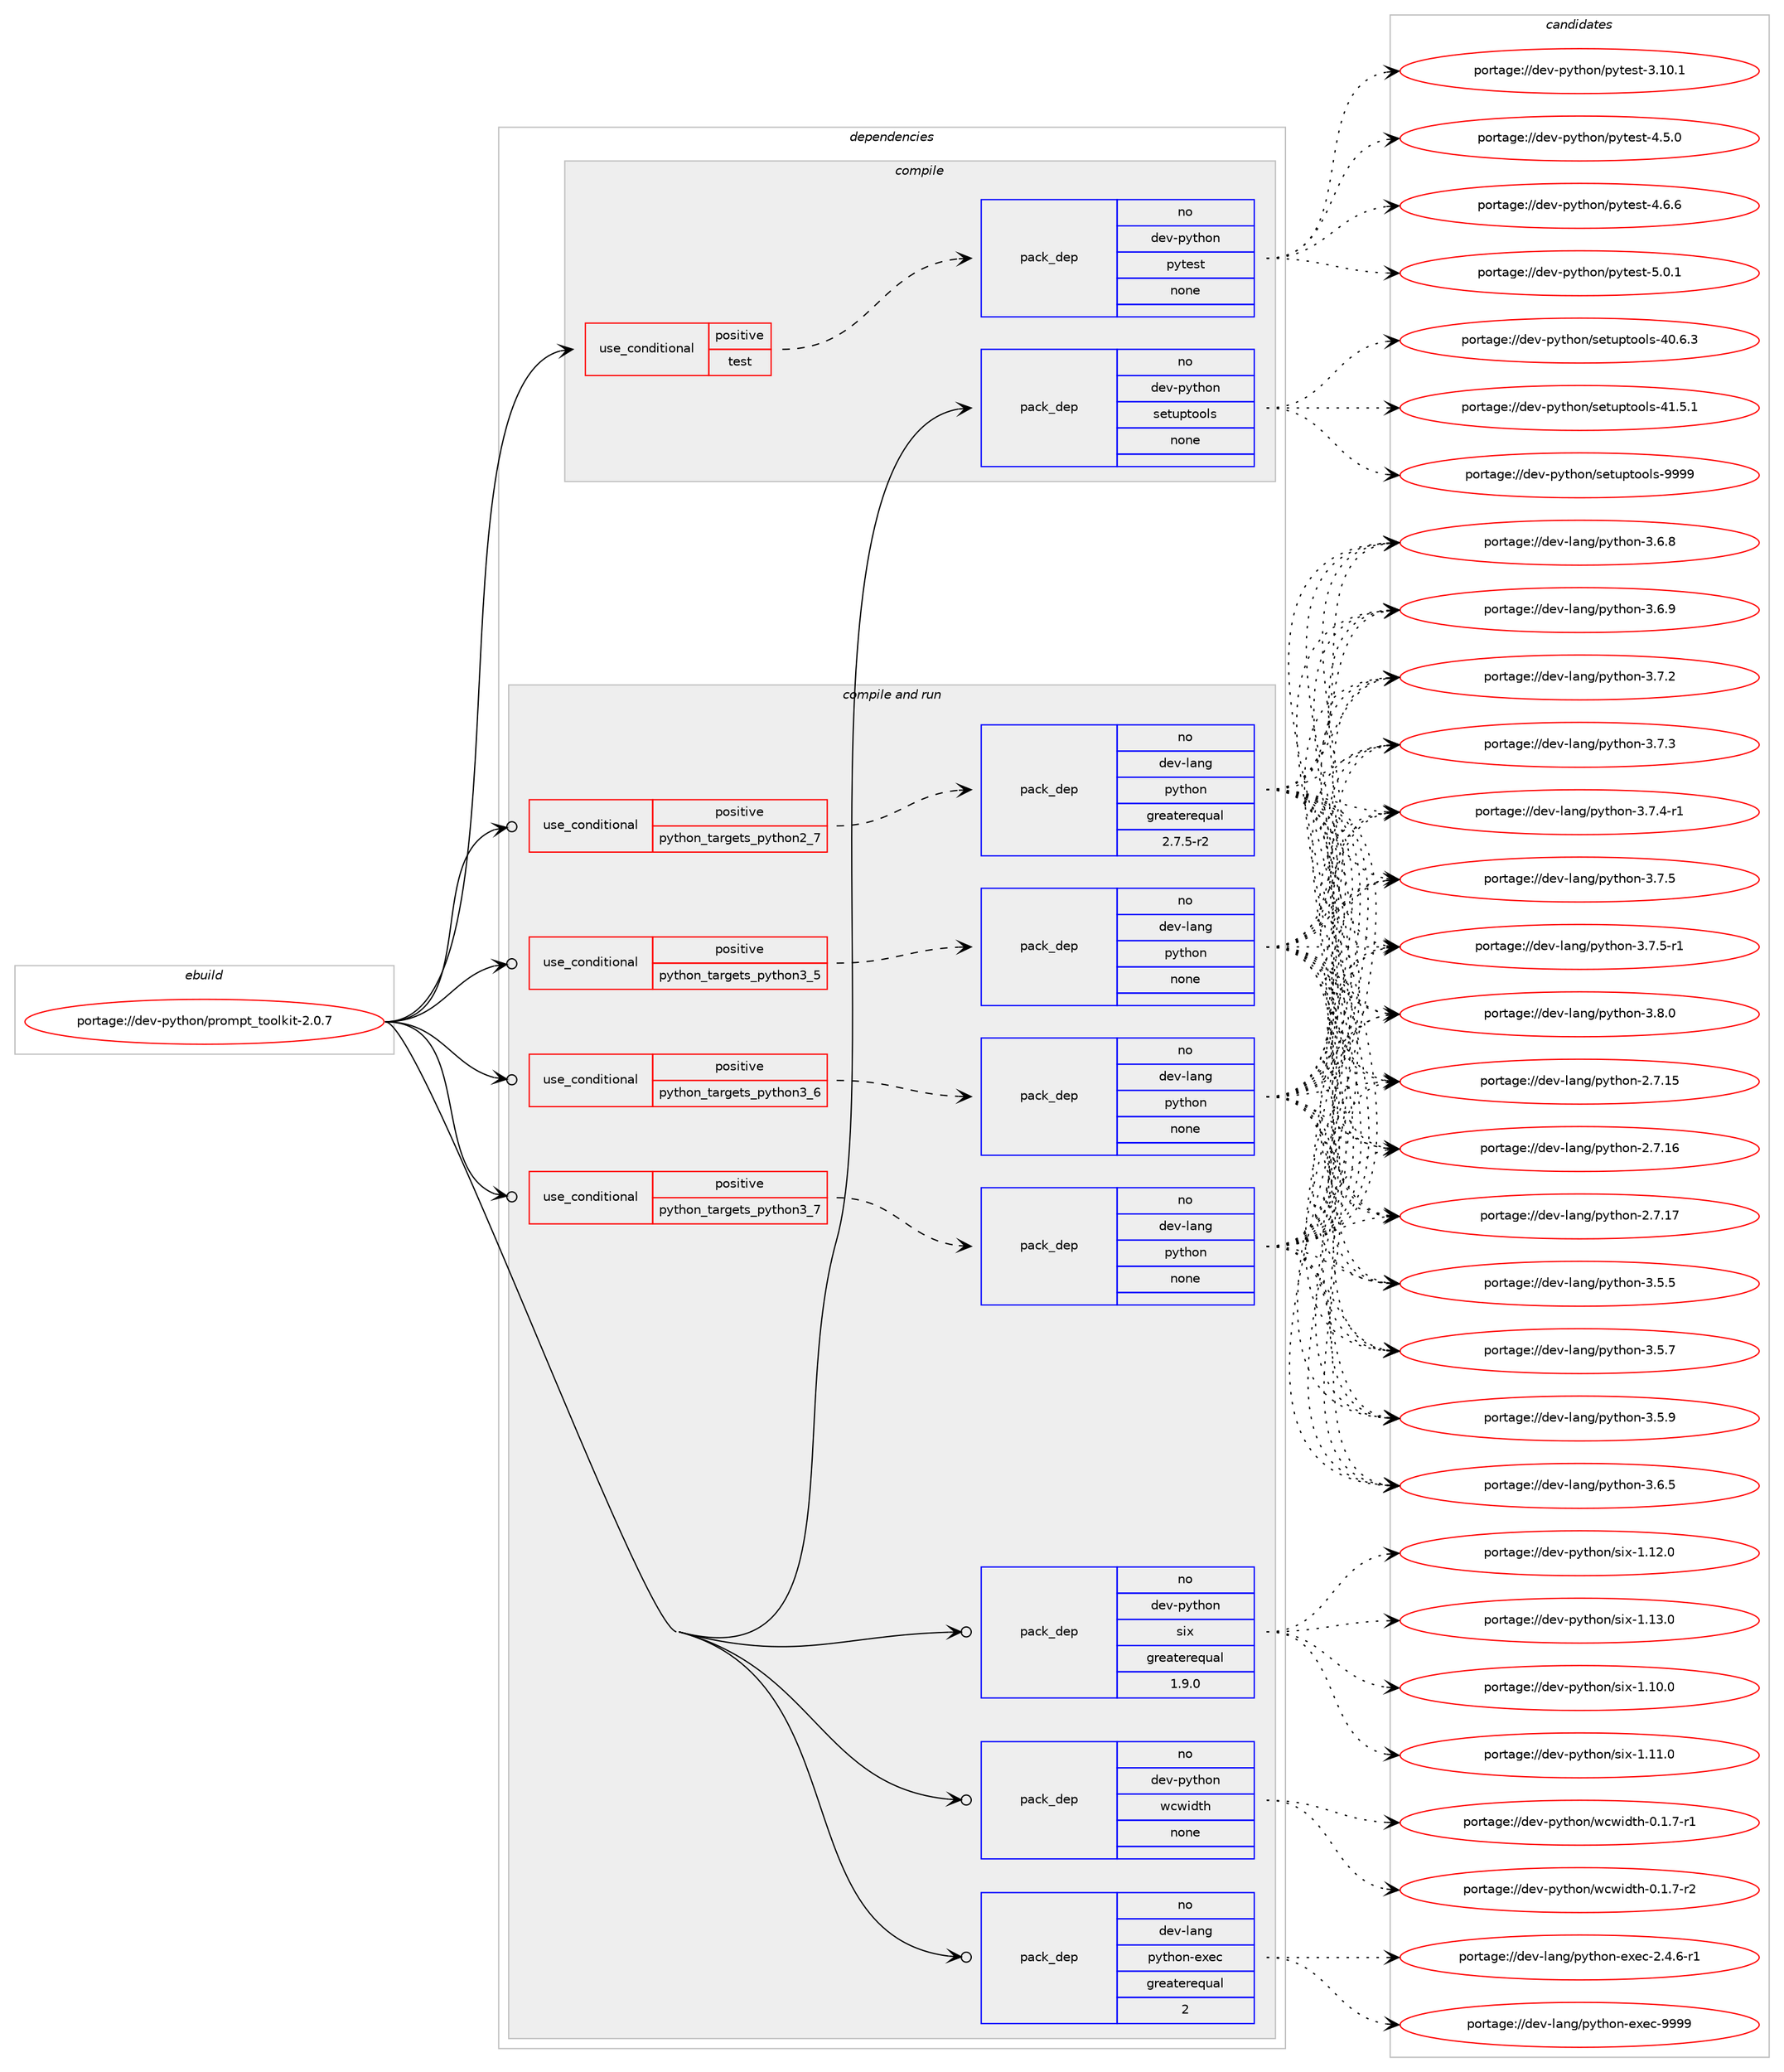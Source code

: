 digraph prolog {

# *************
# Graph options
# *************

newrank=true;
concentrate=true;
compound=true;
graph [rankdir=LR,fontname=Helvetica,fontsize=10,ranksep=1.5];#, ranksep=2.5, nodesep=0.2];
edge  [arrowhead=vee];
node  [fontname=Helvetica,fontsize=10];

# **********
# The ebuild
# **********

subgraph cluster_leftcol {
color=gray;
rank=same;
label=<<i>ebuild</i>>;
id [label="portage://dev-python/prompt_toolkit-2.0.7", color=red, width=4, href="../dev-python/prompt_toolkit-2.0.7.svg"];
}

# ****************
# The dependencies
# ****************

subgraph cluster_midcol {
color=gray;
label=<<i>dependencies</i>>;
subgraph cluster_compile {
fillcolor="#eeeeee";
style=filled;
label=<<i>compile</i>>;
subgraph cond34237 {
dependency158072 [label=<<TABLE BORDER="0" CELLBORDER="1" CELLSPACING="0" CELLPADDING="4"><TR><TD ROWSPAN="3" CELLPADDING="10">use_conditional</TD></TR><TR><TD>positive</TD></TR><TR><TD>test</TD></TR></TABLE>>, shape=none, color=red];
subgraph pack120472 {
dependency158073 [label=<<TABLE BORDER="0" CELLBORDER="1" CELLSPACING="0" CELLPADDING="4" WIDTH="220"><TR><TD ROWSPAN="6" CELLPADDING="30">pack_dep</TD></TR><TR><TD WIDTH="110">no</TD></TR><TR><TD>dev-python</TD></TR><TR><TD>pytest</TD></TR><TR><TD>none</TD></TR><TR><TD></TD></TR></TABLE>>, shape=none, color=blue];
}
dependency158072:e -> dependency158073:w [weight=20,style="dashed",arrowhead="vee"];
}
id:e -> dependency158072:w [weight=20,style="solid",arrowhead="vee"];
subgraph pack120473 {
dependency158074 [label=<<TABLE BORDER="0" CELLBORDER="1" CELLSPACING="0" CELLPADDING="4" WIDTH="220"><TR><TD ROWSPAN="6" CELLPADDING="30">pack_dep</TD></TR><TR><TD WIDTH="110">no</TD></TR><TR><TD>dev-python</TD></TR><TR><TD>setuptools</TD></TR><TR><TD>none</TD></TR><TR><TD></TD></TR></TABLE>>, shape=none, color=blue];
}
id:e -> dependency158074:w [weight=20,style="solid",arrowhead="vee"];
}
subgraph cluster_compileandrun {
fillcolor="#eeeeee";
style=filled;
label=<<i>compile and run</i>>;
subgraph cond34238 {
dependency158075 [label=<<TABLE BORDER="0" CELLBORDER="1" CELLSPACING="0" CELLPADDING="4"><TR><TD ROWSPAN="3" CELLPADDING="10">use_conditional</TD></TR><TR><TD>positive</TD></TR><TR><TD>python_targets_python2_7</TD></TR></TABLE>>, shape=none, color=red];
subgraph pack120474 {
dependency158076 [label=<<TABLE BORDER="0" CELLBORDER="1" CELLSPACING="0" CELLPADDING="4" WIDTH="220"><TR><TD ROWSPAN="6" CELLPADDING="30">pack_dep</TD></TR><TR><TD WIDTH="110">no</TD></TR><TR><TD>dev-lang</TD></TR><TR><TD>python</TD></TR><TR><TD>greaterequal</TD></TR><TR><TD>2.7.5-r2</TD></TR></TABLE>>, shape=none, color=blue];
}
dependency158075:e -> dependency158076:w [weight=20,style="dashed",arrowhead="vee"];
}
id:e -> dependency158075:w [weight=20,style="solid",arrowhead="odotvee"];
subgraph cond34239 {
dependency158077 [label=<<TABLE BORDER="0" CELLBORDER="1" CELLSPACING="0" CELLPADDING="4"><TR><TD ROWSPAN="3" CELLPADDING="10">use_conditional</TD></TR><TR><TD>positive</TD></TR><TR><TD>python_targets_python3_5</TD></TR></TABLE>>, shape=none, color=red];
subgraph pack120475 {
dependency158078 [label=<<TABLE BORDER="0" CELLBORDER="1" CELLSPACING="0" CELLPADDING="4" WIDTH="220"><TR><TD ROWSPAN="6" CELLPADDING="30">pack_dep</TD></TR><TR><TD WIDTH="110">no</TD></TR><TR><TD>dev-lang</TD></TR><TR><TD>python</TD></TR><TR><TD>none</TD></TR><TR><TD></TD></TR></TABLE>>, shape=none, color=blue];
}
dependency158077:e -> dependency158078:w [weight=20,style="dashed",arrowhead="vee"];
}
id:e -> dependency158077:w [weight=20,style="solid",arrowhead="odotvee"];
subgraph cond34240 {
dependency158079 [label=<<TABLE BORDER="0" CELLBORDER="1" CELLSPACING="0" CELLPADDING="4"><TR><TD ROWSPAN="3" CELLPADDING="10">use_conditional</TD></TR><TR><TD>positive</TD></TR><TR><TD>python_targets_python3_6</TD></TR></TABLE>>, shape=none, color=red];
subgraph pack120476 {
dependency158080 [label=<<TABLE BORDER="0" CELLBORDER="1" CELLSPACING="0" CELLPADDING="4" WIDTH="220"><TR><TD ROWSPAN="6" CELLPADDING="30">pack_dep</TD></TR><TR><TD WIDTH="110">no</TD></TR><TR><TD>dev-lang</TD></TR><TR><TD>python</TD></TR><TR><TD>none</TD></TR><TR><TD></TD></TR></TABLE>>, shape=none, color=blue];
}
dependency158079:e -> dependency158080:w [weight=20,style="dashed",arrowhead="vee"];
}
id:e -> dependency158079:w [weight=20,style="solid",arrowhead="odotvee"];
subgraph cond34241 {
dependency158081 [label=<<TABLE BORDER="0" CELLBORDER="1" CELLSPACING="0" CELLPADDING="4"><TR><TD ROWSPAN="3" CELLPADDING="10">use_conditional</TD></TR><TR><TD>positive</TD></TR><TR><TD>python_targets_python3_7</TD></TR></TABLE>>, shape=none, color=red];
subgraph pack120477 {
dependency158082 [label=<<TABLE BORDER="0" CELLBORDER="1" CELLSPACING="0" CELLPADDING="4" WIDTH="220"><TR><TD ROWSPAN="6" CELLPADDING="30">pack_dep</TD></TR><TR><TD WIDTH="110">no</TD></TR><TR><TD>dev-lang</TD></TR><TR><TD>python</TD></TR><TR><TD>none</TD></TR><TR><TD></TD></TR></TABLE>>, shape=none, color=blue];
}
dependency158081:e -> dependency158082:w [weight=20,style="dashed",arrowhead="vee"];
}
id:e -> dependency158081:w [weight=20,style="solid",arrowhead="odotvee"];
subgraph pack120478 {
dependency158083 [label=<<TABLE BORDER="0" CELLBORDER="1" CELLSPACING="0" CELLPADDING="4" WIDTH="220"><TR><TD ROWSPAN="6" CELLPADDING="30">pack_dep</TD></TR><TR><TD WIDTH="110">no</TD></TR><TR><TD>dev-lang</TD></TR><TR><TD>python-exec</TD></TR><TR><TD>greaterequal</TD></TR><TR><TD>2</TD></TR></TABLE>>, shape=none, color=blue];
}
id:e -> dependency158083:w [weight=20,style="solid",arrowhead="odotvee"];
subgraph pack120479 {
dependency158084 [label=<<TABLE BORDER="0" CELLBORDER="1" CELLSPACING="0" CELLPADDING="4" WIDTH="220"><TR><TD ROWSPAN="6" CELLPADDING="30">pack_dep</TD></TR><TR><TD WIDTH="110">no</TD></TR><TR><TD>dev-python</TD></TR><TR><TD>six</TD></TR><TR><TD>greaterequal</TD></TR><TR><TD>1.9.0</TD></TR></TABLE>>, shape=none, color=blue];
}
id:e -> dependency158084:w [weight=20,style="solid",arrowhead="odotvee"];
subgraph pack120480 {
dependency158085 [label=<<TABLE BORDER="0" CELLBORDER="1" CELLSPACING="0" CELLPADDING="4" WIDTH="220"><TR><TD ROWSPAN="6" CELLPADDING="30">pack_dep</TD></TR><TR><TD WIDTH="110">no</TD></TR><TR><TD>dev-python</TD></TR><TR><TD>wcwidth</TD></TR><TR><TD>none</TD></TR><TR><TD></TD></TR></TABLE>>, shape=none, color=blue];
}
id:e -> dependency158085:w [weight=20,style="solid",arrowhead="odotvee"];
}
subgraph cluster_run {
fillcolor="#eeeeee";
style=filled;
label=<<i>run</i>>;
}
}

# **************
# The candidates
# **************

subgraph cluster_choices {
rank=same;
color=gray;
label=<<i>candidates</i>>;

subgraph choice120472 {
color=black;
nodesep=1;
choiceportage100101118451121211161041111104711212111610111511645514649484649 [label="portage://dev-python/pytest-3.10.1", color=red, width=4,href="../dev-python/pytest-3.10.1.svg"];
choiceportage1001011184511212111610411111047112121116101115116455246534648 [label="portage://dev-python/pytest-4.5.0", color=red, width=4,href="../dev-python/pytest-4.5.0.svg"];
choiceportage1001011184511212111610411111047112121116101115116455246544654 [label="portage://dev-python/pytest-4.6.6", color=red, width=4,href="../dev-python/pytest-4.6.6.svg"];
choiceportage1001011184511212111610411111047112121116101115116455346484649 [label="portage://dev-python/pytest-5.0.1", color=red, width=4,href="../dev-python/pytest-5.0.1.svg"];
dependency158073:e -> choiceportage100101118451121211161041111104711212111610111511645514649484649:w [style=dotted,weight="100"];
dependency158073:e -> choiceportage1001011184511212111610411111047112121116101115116455246534648:w [style=dotted,weight="100"];
dependency158073:e -> choiceportage1001011184511212111610411111047112121116101115116455246544654:w [style=dotted,weight="100"];
dependency158073:e -> choiceportage1001011184511212111610411111047112121116101115116455346484649:w [style=dotted,weight="100"];
}
subgraph choice120473 {
color=black;
nodesep=1;
choiceportage100101118451121211161041111104711510111611711211611111110811545524846544651 [label="portage://dev-python/setuptools-40.6.3", color=red, width=4,href="../dev-python/setuptools-40.6.3.svg"];
choiceportage100101118451121211161041111104711510111611711211611111110811545524946534649 [label="portage://dev-python/setuptools-41.5.1", color=red, width=4,href="../dev-python/setuptools-41.5.1.svg"];
choiceportage10010111845112121116104111110471151011161171121161111111081154557575757 [label="portage://dev-python/setuptools-9999", color=red, width=4,href="../dev-python/setuptools-9999.svg"];
dependency158074:e -> choiceportage100101118451121211161041111104711510111611711211611111110811545524846544651:w [style=dotted,weight="100"];
dependency158074:e -> choiceportage100101118451121211161041111104711510111611711211611111110811545524946534649:w [style=dotted,weight="100"];
dependency158074:e -> choiceportage10010111845112121116104111110471151011161171121161111111081154557575757:w [style=dotted,weight="100"];
}
subgraph choice120474 {
color=black;
nodesep=1;
choiceportage10010111845108971101034711212111610411111045504655464953 [label="portage://dev-lang/python-2.7.15", color=red, width=4,href="../dev-lang/python-2.7.15.svg"];
choiceportage10010111845108971101034711212111610411111045504655464954 [label="portage://dev-lang/python-2.7.16", color=red, width=4,href="../dev-lang/python-2.7.16.svg"];
choiceportage10010111845108971101034711212111610411111045504655464955 [label="portage://dev-lang/python-2.7.17", color=red, width=4,href="../dev-lang/python-2.7.17.svg"];
choiceportage100101118451089711010347112121116104111110455146534653 [label="portage://dev-lang/python-3.5.5", color=red, width=4,href="../dev-lang/python-3.5.5.svg"];
choiceportage100101118451089711010347112121116104111110455146534655 [label="portage://dev-lang/python-3.5.7", color=red, width=4,href="../dev-lang/python-3.5.7.svg"];
choiceportage100101118451089711010347112121116104111110455146534657 [label="portage://dev-lang/python-3.5.9", color=red, width=4,href="../dev-lang/python-3.5.9.svg"];
choiceportage100101118451089711010347112121116104111110455146544653 [label="portage://dev-lang/python-3.6.5", color=red, width=4,href="../dev-lang/python-3.6.5.svg"];
choiceportage100101118451089711010347112121116104111110455146544656 [label="portage://dev-lang/python-3.6.8", color=red, width=4,href="../dev-lang/python-3.6.8.svg"];
choiceportage100101118451089711010347112121116104111110455146544657 [label="portage://dev-lang/python-3.6.9", color=red, width=4,href="../dev-lang/python-3.6.9.svg"];
choiceportage100101118451089711010347112121116104111110455146554650 [label="portage://dev-lang/python-3.7.2", color=red, width=4,href="../dev-lang/python-3.7.2.svg"];
choiceportage100101118451089711010347112121116104111110455146554651 [label="portage://dev-lang/python-3.7.3", color=red, width=4,href="../dev-lang/python-3.7.3.svg"];
choiceportage1001011184510897110103471121211161041111104551465546524511449 [label="portage://dev-lang/python-3.7.4-r1", color=red, width=4,href="../dev-lang/python-3.7.4-r1.svg"];
choiceportage100101118451089711010347112121116104111110455146554653 [label="portage://dev-lang/python-3.7.5", color=red, width=4,href="../dev-lang/python-3.7.5.svg"];
choiceportage1001011184510897110103471121211161041111104551465546534511449 [label="portage://dev-lang/python-3.7.5-r1", color=red, width=4,href="../dev-lang/python-3.7.5-r1.svg"];
choiceportage100101118451089711010347112121116104111110455146564648 [label="portage://dev-lang/python-3.8.0", color=red, width=4,href="../dev-lang/python-3.8.0.svg"];
dependency158076:e -> choiceportage10010111845108971101034711212111610411111045504655464953:w [style=dotted,weight="100"];
dependency158076:e -> choiceportage10010111845108971101034711212111610411111045504655464954:w [style=dotted,weight="100"];
dependency158076:e -> choiceportage10010111845108971101034711212111610411111045504655464955:w [style=dotted,weight="100"];
dependency158076:e -> choiceportage100101118451089711010347112121116104111110455146534653:w [style=dotted,weight="100"];
dependency158076:e -> choiceportage100101118451089711010347112121116104111110455146534655:w [style=dotted,weight="100"];
dependency158076:e -> choiceportage100101118451089711010347112121116104111110455146534657:w [style=dotted,weight="100"];
dependency158076:e -> choiceportage100101118451089711010347112121116104111110455146544653:w [style=dotted,weight="100"];
dependency158076:e -> choiceportage100101118451089711010347112121116104111110455146544656:w [style=dotted,weight="100"];
dependency158076:e -> choiceportage100101118451089711010347112121116104111110455146544657:w [style=dotted,weight="100"];
dependency158076:e -> choiceportage100101118451089711010347112121116104111110455146554650:w [style=dotted,weight="100"];
dependency158076:e -> choiceportage100101118451089711010347112121116104111110455146554651:w [style=dotted,weight="100"];
dependency158076:e -> choiceportage1001011184510897110103471121211161041111104551465546524511449:w [style=dotted,weight="100"];
dependency158076:e -> choiceportage100101118451089711010347112121116104111110455146554653:w [style=dotted,weight="100"];
dependency158076:e -> choiceportage1001011184510897110103471121211161041111104551465546534511449:w [style=dotted,weight="100"];
dependency158076:e -> choiceportage100101118451089711010347112121116104111110455146564648:w [style=dotted,weight="100"];
}
subgraph choice120475 {
color=black;
nodesep=1;
choiceportage10010111845108971101034711212111610411111045504655464953 [label="portage://dev-lang/python-2.7.15", color=red, width=4,href="../dev-lang/python-2.7.15.svg"];
choiceportage10010111845108971101034711212111610411111045504655464954 [label="portage://dev-lang/python-2.7.16", color=red, width=4,href="../dev-lang/python-2.7.16.svg"];
choiceportage10010111845108971101034711212111610411111045504655464955 [label="portage://dev-lang/python-2.7.17", color=red, width=4,href="../dev-lang/python-2.7.17.svg"];
choiceportage100101118451089711010347112121116104111110455146534653 [label="portage://dev-lang/python-3.5.5", color=red, width=4,href="../dev-lang/python-3.5.5.svg"];
choiceportage100101118451089711010347112121116104111110455146534655 [label="portage://dev-lang/python-3.5.7", color=red, width=4,href="../dev-lang/python-3.5.7.svg"];
choiceportage100101118451089711010347112121116104111110455146534657 [label="portage://dev-lang/python-3.5.9", color=red, width=4,href="../dev-lang/python-3.5.9.svg"];
choiceportage100101118451089711010347112121116104111110455146544653 [label="portage://dev-lang/python-3.6.5", color=red, width=4,href="../dev-lang/python-3.6.5.svg"];
choiceportage100101118451089711010347112121116104111110455146544656 [label="portage://dev-lang/python-3.6.8", color=red, width=4,href="../dev-lang/python-3.6.8.svg"];
choiceportage100101118451089711010347112121116104111110455146544657 [label="portage://dev-lang/python-3.6.9", color=red, width=4,href="../dev-lang/python-3.6.9.svg"];
choiceportage100101118451089711010347112121116104111110455146554650 [label="portage://dev-lang/python-3.7.2", color=red, width=4,href="../dev-lang/python-3.7.2.svg"];
choiceportage100101118451089711010347112121116104111110455146554651 [label="portage://dev-lang/python-3.7.3", color=red, width=4,href="../dev-lang/python-3.7.3.svg"];
choiceportage1001011184510897110103471121211161041111104551465546524511449 [label="portage://dev-lang/python-3.7.4-r1", color=red, width=4,href="../dev-lang/python-3.7.4-r1.svg"];
choiceportage100101118451089711010347112121116104111110455146554653 [label="portage://dev-lang/python-3.7.5", color=red, width=4,href="../dev-lang/python-3.7.5.svg"];
choiceportage1001011184510897110103471121211161041111104551465546534511449 [label="portage://dev-lang/python-3.7.5-r1", color=red, width=4,href="../dev-lang/python-3.7.5-r1.svg"];
choiceportage100101118451089711010347112121116104111110455146564648 [label="portage://dev-lang/python-3.8.0", color=red, width=4,href="../dev-lang/python-3.8.0.svg"];
dependency158078:e -> choiceportage10010111845108971101034711212111610411111045504655464953:w [style=dotted,weight="100"];
dependency158078:e -> choiceportage10010111845108971101034711212111610411111045504655464954:w [style=dotted,weight="100"];
dependency158078:e -> choiceportage10010111845108971101034711212111610411111045504655464955:w [style=dotted,weight="100"];
dependency158078:e -> choiceportage100101118451089711010347112121116104111110455146534653:w [style=dotted,weight="100"];
dependency158078:e -> choiceportage100101118451089711010347112121116104111110455146534655:w [style=dotted,weight="100"];
dependency158078:e -> choiceportage100101118451089711010347112121116104111110455146534657:w [style=dotted,weight="100"];
dependency158078:e -> choiceportage100101118451089711010347112121116104111110455146544653:w [style=dotted,weight="100"];
dependency158078:e -> choiceportage100101118451089711010347112121116104111110455146544656:w [style=dotted,weight="100"];
dependency158078:e -> choiceportage100101118451089711010347112121116104111110455146544657:w [style=dotted,weight="100"];
dependency158078:e -> choiceportage100101118451089711010347112121116104111110455146554650:w [style=dotted,weight="100"];
dependency158078:e -> choiceportage100101118451089711010347112121116104111110455146554651:w [style=dotted,weight="100"];
dependency158078:e -> choiceportage1001011184510897110103471121211161041111104551465546524511449:w [style=dotted,weight="100"];
dependency158078:e -> choiceportage100101118451089711010347112121116104111110455146554653:w [style=dotted,weight="100"];
dependency158078:e -> choiceportage1001011184510897110103471121211161041111104551465546534511449:w [style=dotted,weight="100"];
dependency158078:e -> choiceportage100101118451089711010347112121116104111110455146564648:w [style=dotted,weight="100"];
}
subgraph choice120476 {
color=black;
nodesep=1;
choiceportage10010111845108971101034711212111610411111045504655464953 [label="portage://dev-lang/python-2.7.15", color=red, width=4,href="../dev-lang/python-2.7.15.svg"];
choiceportage10010111845108971101034711212111610411111045504655464954 [label="portage://dev-lang/python-2.7.16", color=red, width=4,href="../dev-lang/python-2.7.16.svg"];
choiceportage10010111845108971101034711212111610411111045504655464955 [label="portage://dev-lang/python-2.7.17", color=red, width=4,href="../dev-lang/python-2.7.17.svg"];
choiceportage100101118451089711010347112121116104111110455146534653 [label="portage://dev-lang/python-3.5.5", color=red, width=4,href="../dev-lang/python-3.5.5.svg"];
choiceportage100101118451089711010347112121116104111110455146534655 [label="portage://dev-lang/python-3.5.7", color=red, width=4,href="../dev-lang/python-3.5.7.svg"];
choiceportage100101118451089711010347112121116104111110455146534657 [label="portage://dev-lang/python-3.5.9", color=red, width=4,href="../dev-lang/python-3.5.9.svg"];
choiceportage100101118451089711010347112121116104111110455146544653 [label="portage://dev-lang/python-3.6.5", color=red, width=4,href="../dev-lang/python-3.6.5.svg"];
choiceportage100101118451089711010347112121116104111110455146544656 [label="portage://dev-lang/python-3.6.8", color=red, width=4,href="../dev-lang/python-3.6.8.svg"];
choiceportage100101118451089711010347112121116104111110455146544657 [label="portage://dev-lang/python-3.6.9", color=red, width=4,href="../dev-lang/python-3.6.9.svg"];
choiceportage100101118451089711010347112121116104111110455146554650 [label="portage://dev-lang/python-3.7.2", color=red, width=4,href="../dev-lang/python-3.7.2.svg"];
choiceportage100101118451089711010347112121116104111110455146554651 [label="portage://dev-lang/python-3.7.3", color=red, width=4,href="../dev-lang/python-3.7.3.svg"];
choiceportage1001011184510897110103471121211161041111104551465546524511449 [label="portage://dev-lang/python-3.7.4-r1", color=red, width=4,href="../dev-lang/python-3.7.4-r1.svg"];
choiceportage100101118451089711010347112121116104111110455146554653 [label="portage://dev-lang/python-3.7.5", color=red, width=4,href="../dev-lang/python-3.7.5.svg"];
choiceportage1001011184510897110103471121211161041111104551465546534511449 [label="portage://dev-lang/python-3.7.5-r1", color=red, width=4,href="../dev-lang/python-3.7.5-r1.svg"];
choiceportage100101118451089711010347112121116104111110455146564648 [label="portage://dev-lang/python-3.8.0", color=red, width=4,href="../dev-lang/python-3.8.0.svg"];
dependency158080:e -> choiceportage10010111845108971101034711212111610411111045504655464953:w [style=dotted,weight="100"];
dependency158080:e -> choiceportage10010111845108971101034711212111610411111045504655464954:w [style=dotted,weight="100"];
dependency158080:e -> choiceportage10010111845108971101034711212111610411111045504655464955:w [style=dotted,weight="100"];
dependency158080:e -> choiceportage100101118451089711010347112121116104111110455146534653:w [style=dotted,weight="100"];
dependency158080:e -> choiceportage100101118451089711010347112121116104111110455146534655:w [style=dotted,weight="100"];
dependency158080:e -> choiceportage100101118451089711010347112121116104111110455146534657:w [style=dotted,weight="100"];
dependency158080:e -> choiceportage100101118451089711010347112121116104111110455146544653:w [style=dotted,weight="100"];
dependency158080:e -> choiceportage100101118451089711010347112121116104111110455146544656:w [style=dotted,weight="100"];
dependency158080:e -> choiceportage100101118451089711010347112121116104111110455146544657:w [style=dotted,weight="100"];
dependency158080:e -> choiceportage100101118451089711010347112121116104111110455146554650:w [style=dotted,weight="100"];
dependency158080:e -> choiceportage100101118451089711010347112121116104111110455146554651:w [style=dotted,weight="100"];
dependency158080:e -> choiceportage1001011184510897110103471121211161041111104551465546524511449:w [style=dotted,weight="100"];
dependency158080:e -> choiceportage100101118451089711010347112121116104111110455146554653:w [style=dotted,weight="100"];
dependency158080:e -> choiceportage1001011184510897110103471121211161041111104551465546534511449:w [style=dotted,weight="100"];
dependency158080:e -> choiceportage100101118451089711010347112121116104111110455146564648:w [style=dotted,weight="100"];
}
subgraph choice120477 {
color=black;
nodesep=1;
choiceportage10010111845108971101034711212111610411111045504655464953 [label="portage://dev-lang/python-2.7.15", color=red, width=4,href="../dev-lang/python-2.7.15.svg"];
choiceportage10010111845108971101034711212111610411111045504655464954 [label="portage://dev-lang/python-2.7.16", color=red, width=4,href="../dev-lang/python-2.7.16.svg"];
choiceportage10010111845108971101034711212111610411111045504655464955 [label="portage://dev-lang/python-2.7.17", color=red, width=4,href="../dev-lang/python-2.7.17.svg"];
choiceportage100101118451089711010347112121116104111110455146534653 [label="portage://dev-lang/python-3.5.5", color=red, width=4,href="../dev-lang/python-3.5.5.svg"];
choiceportage100101118451089711010347112121116104111110455146534655 [label="portage://dev-lang/python-3.5.7", color=red, width=4,href="../dev-lang/python-3.5.7.svg"];
choiceportage100101118451089711010347112121116104111110455146534657 [label="portage://dev-lang/python-3.5.9", color=red, width=4,href="../dev-lang/python-3.5.9.svg"];
choiceportage100101118451089711010347112121116104111110455146544653 [label="portage://dev-lang/python-3.6.5", color=red, width=4,href="../dev-lang/python-3.6.5.svg"];
choiceportage100101118451089711010347112121116104111110455146544656 [label="portage://dev-lang/python-3.6.8", color=red, width=4,href="../dev-lang/python-3.6.8.svg"];
choiceportage100101118451089711010347112121116104111110455146544657 [label="portage://dev-lang/python-3.6.9", color=red, width=4,href="../dev-lang/python-3.6.9.svg"];
choiceportage100101118451089711010347112121116104111110455146554650 [label="portage://dev-lang/python-3.7.2", color=red, width=4,href="../dev-lang/python-3.7.2.svg"];
choiceportage100101118451089711010347112121116104111110455146554651 [label="portage://dev-lang/python-3.7.3", color=red, width=4,href="../dev-lang/python-3.7.3.svg"];
choiceportage1001011184510897110103471121211161041111104551465546524511449 [label="portage://dev-lang/python-3.7.4-r1", color=red, width=4,href="../dev-lang/python-3.7.4-r1.svg"];
choiceportage100101118451089711010347112121116104111110455146554653 [label="portage://dev-lang/python-3.7.5", color=red, width=4,href="../dev-lang/python-3.7.5.svg"];
choiceportage1001011184510897110103471121211161041111104551465546534511449 [label="portage://dev-lang/python-3.7.5-r1", color=red, width=4,href="../dev-lang/python-3.7.5-r1.svg"];
choiceportage100101118451089711010347112121116104111110455146564648 [label="portage://dev-lang/python-3.8.0", color=red, width=4,href="../dev-lang/python-3.8.0.svg"];
dependency158082:e -> choiceportage10010111845108971101034711212111610411111045504655464953:w [style=dotted,weight="100"];
dependency158082:e -> choiceportage10010111845108971101034711212111610411111045504655464954:w [style=dotted,weight="100"];
dependency158082:e -> choiceportage10010111845108971101034711212111610411111045504655464955:w [style=dotted,weight="100"];
dependency158082:e -> choiceportage100101118451089711010347112121116104111110455146534653:w [style=dotted,weight="100"];
dependency158082:e -> choiceportage100101118451089711010347112121116104111110455146534655:w [style=dotted,weight="100"];
dependency158082:e -> choiceportage100101118451089711010347112121116104111110455146534657:w [style=dotted,weight="100"];
dependency158082:e -> choiceportage100101118451089711010347112121116104111110455146544653:w [style=dotted,weight="100"];
dependency158082:e -> choiceportage100101118451089711010347112121116104111110455146544656:w [style=dotted,weight="100"];
dependency158082:e -> choiceportage100101118451089711010347112121116104111110455146544657:w [style=dotted,weight="100"];
dependency158082:e -> choiceportage100101118451089711010347112121116104111110455146554650:w [style=dotted,weight="100"];
dependency158082:e -> choiceportage100101118451089711010347112121116104111110455146554651:w [style=dotted,weight="100"];
dependency158082:e -> choiceportage1001011184510897110103471121211161041111104551465546524511449:w [style=dotted,weight="100"];
dependency158082:e -> choiceportage100101118451089711010347112121116104111110455146554653:w [style=dotted,weight="100"];
dependency158082:e -> choiceportage1001011184510897110103471121211161041111104551465546534511449:w [style=dotted,weight="100"];
dependency158082:e -> choiceportage100101118451089711010347112121116104111110455146564648:w [style=dotted,weight="100"];
}
subgraph choice120478 {
color=black;
nodesep=1;
choiceportage10010111845108971101034711212111610411111045101120101994550465246544511449 [label="portage://dev-lang/python-exec-2.4.6-r1", color=red, width=4,href="../dev-lang/python-exec-2.4.6-r1.svg"];
choiceportage10010111845108971101034711212111610411111045101120101994557575757 [label="portage://dev-lang/python-exec-9999", color=red, width=4,href="../dev-lang/python-exec-9999.svg"];
dependency158083:e -> choiceportage10010111845108971101034711212111610411111045101120101994550465246544511449:w [style=dotted,weight="100"];
dependency158083:e -> choiceportage10010111845108971101034711212111610411111045101120101994557575757:w [style=dotted,weight="100"];
}
subgraph choice120479 {
color=black;
nodesep=1;
choiceportage100101118451121211161041111104711510512045494649484648 [label="portage://dev-python/six-1.10.0", color=red, width=4,href="../dev-python/six-1.10.0.svg"];
choiceportage100101118451121211161041111104711510512045494649494648 [label="portage://dev-python/six-1.11.0", color=red, width=4,href="../dev-python/six-1.11.0.svg"];
choiceportage100101118451121211161041111104711510512045494649504648 [label="portage://dev-python/six-1.12.0", color=red, width=4,href="../dev-python/six-1.12.0.svg"];
choiceportage100101118451121211161041111104711510512045494649514648 [label="portage://dev-python/six-1.13.0", color=red, width=4,href="../dev-python/six-1.13.0.svg"];
dependency158084:e -> choiceportage100101118451121211161041111104711510512045494649484648:w [style=dotted,weight="100"];
dependency158084:e -> choiceportage100101118451121211161041111104711510512045494649494648:w [style=dotted,weight="100"];
dependency158084:e -> choiceportage100101118451121211161041111104711510512045494649504648:w [style=dotted,weight="100"];
dependency158084:e -> choiceportage100101118451121211161041111104711510512045494649514648:w [style=dotted,weight="100"];
}
subgraph choice120480 {
color=black;
nodesep=1;
choiceportage1001011184511212111610411111047119991191051001161044548464946554511449 [label="portage://dev-python/wcwidth-0.1.7-r1", color=red, width=4,href="../dev-python/wcwidth-0.1.7-r1.svg"];
choiceportage1001011184511212111610411111047119991191051001161044548464946554511450 [label="portage://dev-python/wcwidth-0.1.7-r2", color=red, width=4,href="../dev-python/wcwidth-0.1.7-r2.svg"];
dependency158085:e -> choiceportage1001011184511212111610411111047119991191051001161044548464946554511449:w [style=dotted,weight="100"];
dependency158085:e -> choiceportage1001011184511212111610411111047119991191051001161044548464946554511450:w [style=dotted,weight="100"];
}
}

}
